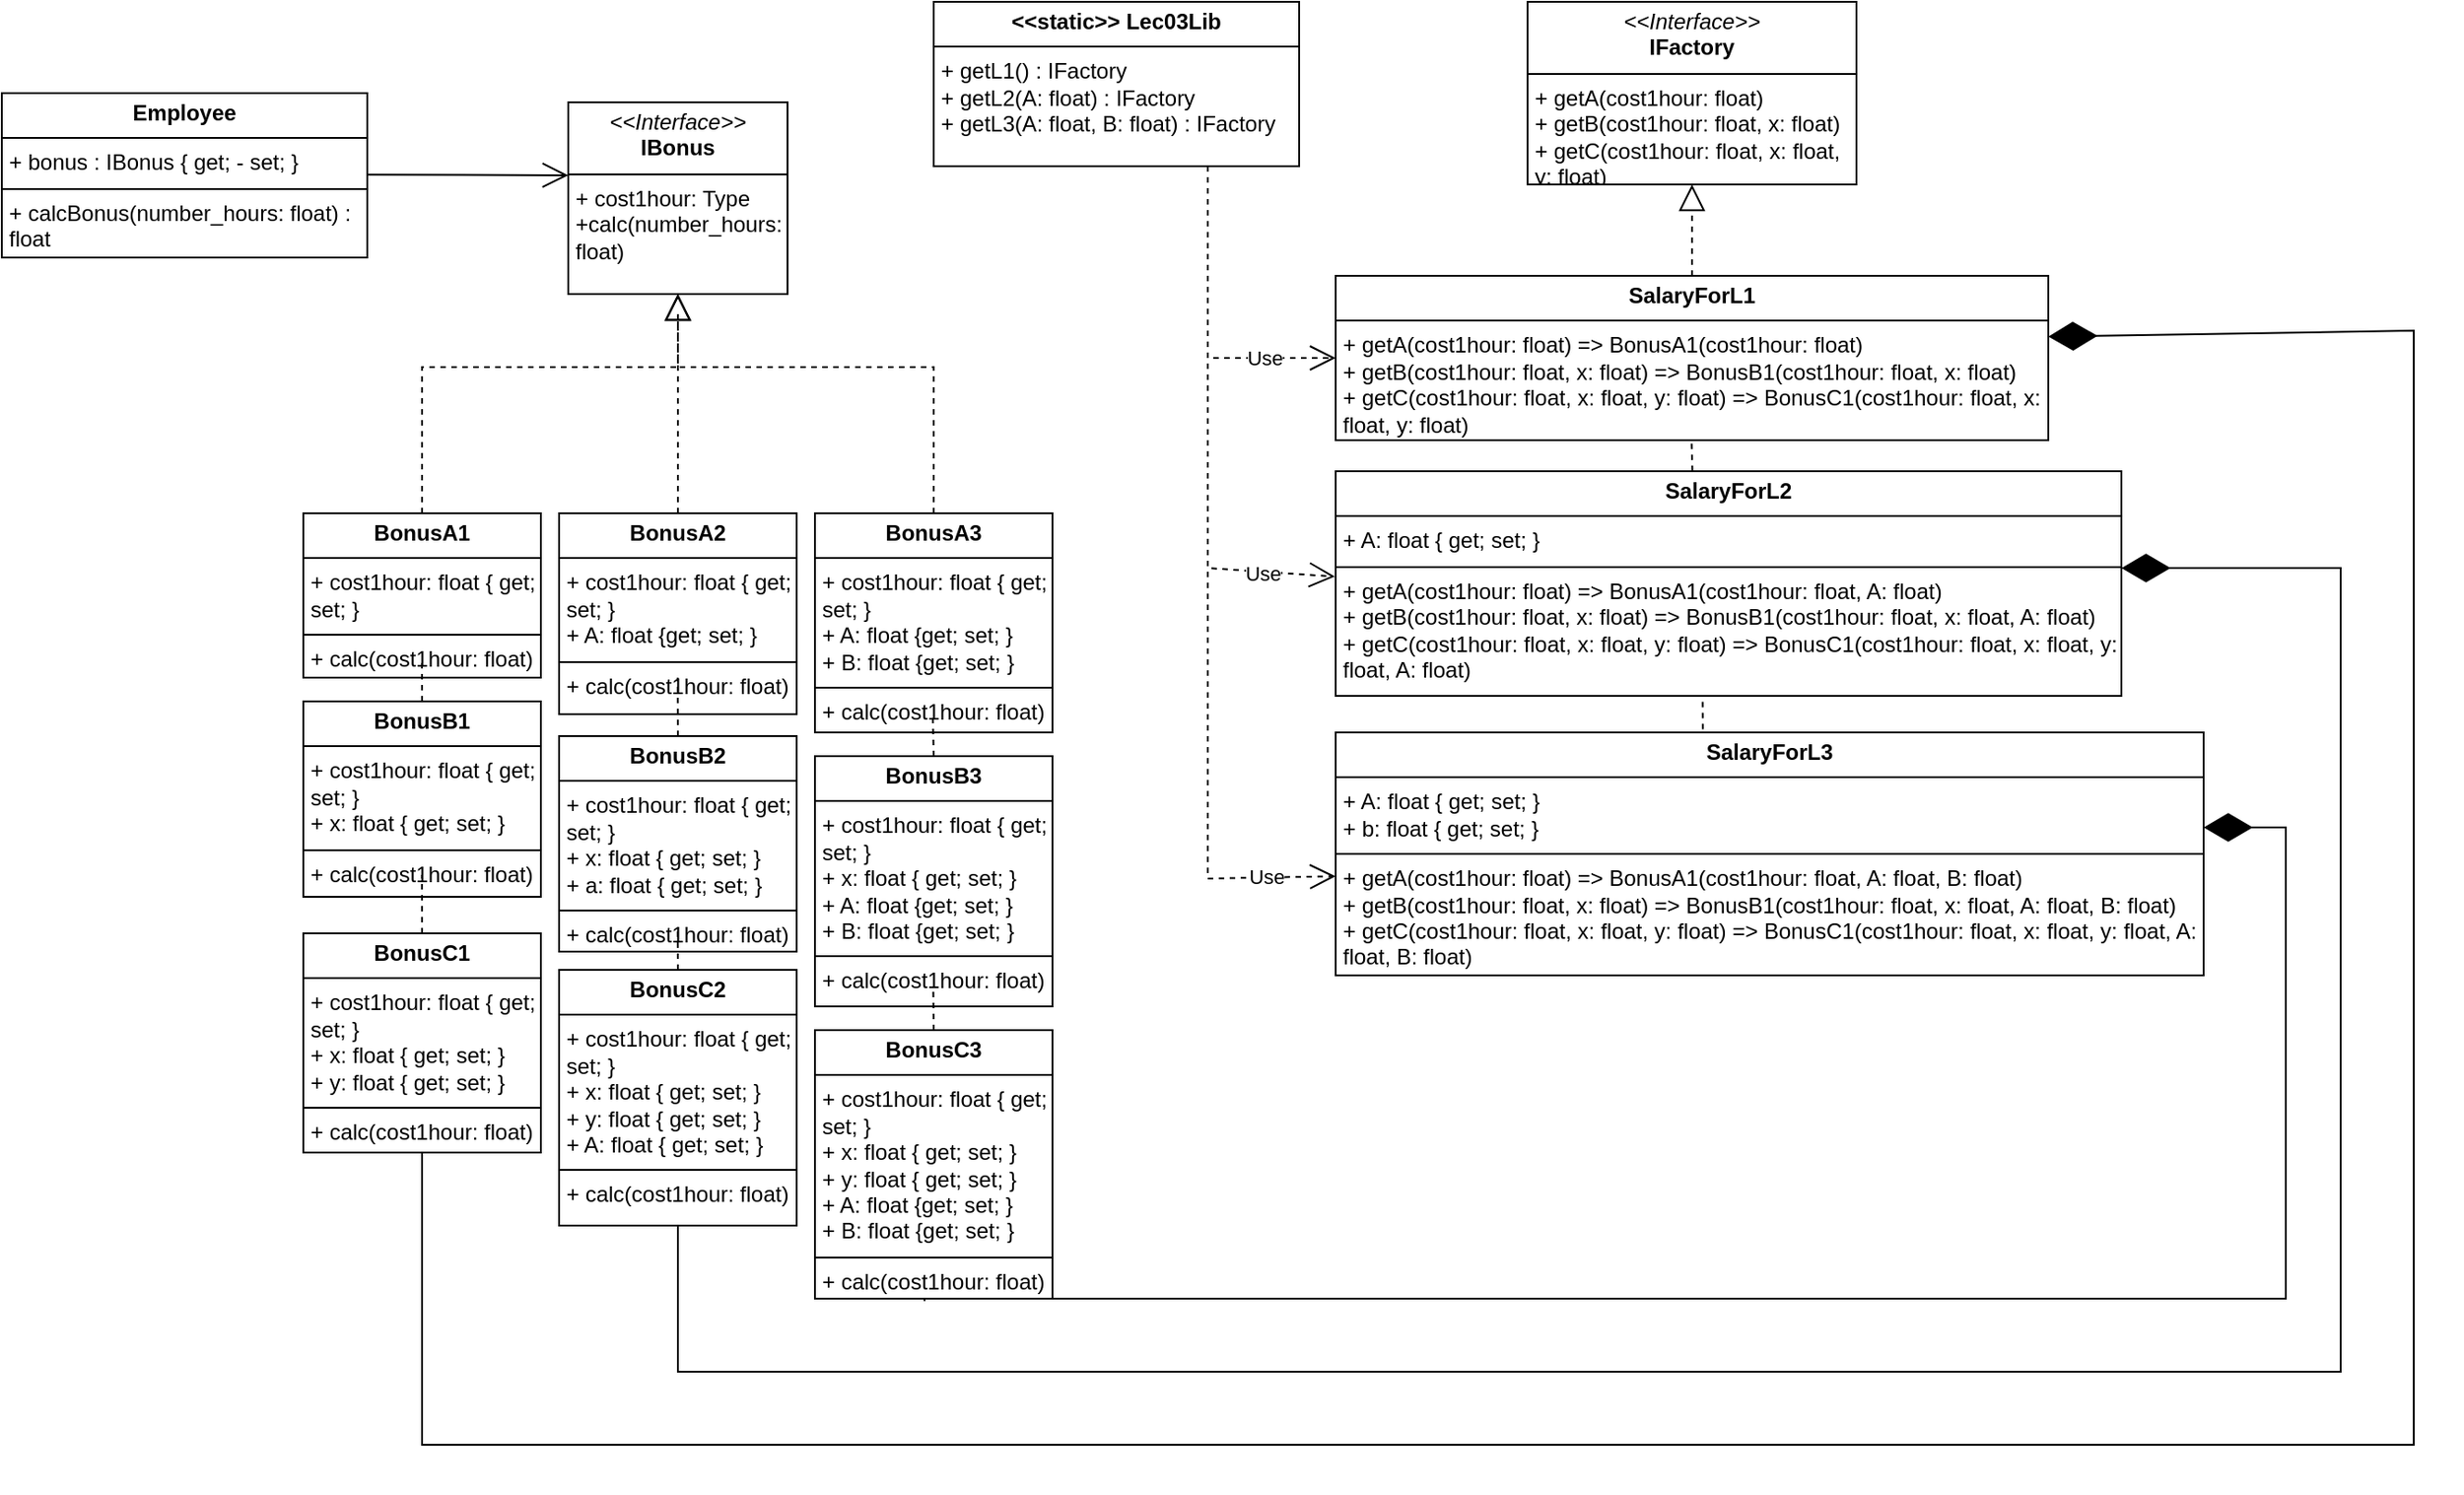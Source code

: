 <mxfile version="24.7.17">
  <diagram name="Страница — 1" id="ndeBLU3Q60oUS92ifmL3">
    <mxGraphModel dx="1050" dy="581" grid="1" gridSize="10" guides="1" tooltips="1" connect="1" arrows="1" fold="1" page="1" pageScale="1" pageWidth="10000" pageHeight="10000" math="0" shadow="0">
      <root>
        <mxCell id="0" />
        <mxCell id="1" parent="0" />
        <mxCell id="IR6croPydO8HilPU1B2K-1" value="&lt;p style=&quot;margin:0px;margin-top:4px;text-align:center;&quot;&gt;&lt;i&gt;&amp;lt;&amp;lt;Interface&amp;gt;&amp;gt;&lt;/i&gt;&lt;br&gt;&lt;b&gt;IBonus&lt;/b&gt;&lt;/p&gt;&lt;hr size=&quot;1&quot; style=&quot;border-style:solid;&quot;&gt;&lt;p style=&quot;margin:0px;margin-left:4px;&quot;&gt;+ cost1hour: Type&lt;br&gt;+calc(number_hours: float)&lt;/p&gt;" style="verticalAlign=top;align=left;overflow=fill;html=1;whiteSpace=wrap;" parent="1" vertex="1">
          <mxGeometry x="610" y="245" width="120" height="105" as="geometry" />
        </mxCell>
        <mxCell id="IR6croPydO8HilPU1B2K-2" value="&lt;p style=&quot;margin:0px;margin-top:4px;text-align:center;&quot;&gt;&lt;i&gt;&amp;lt;&amp;lt;Interface&amp;gt;&amp;gt;&lt;/i&gt;&lt;br&gt;&lt;b&gt;IFactory&lt;/b&gt;&lt;/p&gt;&lt;hr size=&quot;1&quot; style=&quot;border-style:solid;&quot;&gt;&lt;p style=&quot;margin:0px;margin-left:4px;&quot;&gt;+ getA(cost1hour: float)&lt;br&gt;&lt;/p&gt;&lt;p style=&quot;margin:0px;margin-left:4px;&quot;&gt;&lt;span style=&quot;background-color: initial;&quot;&gt;+ getB(cost1hour: float, x: float)&lt;br&gt;&lt;/span&gt;&lt;/p&gt;&lt;p style=&quot;margin:0px;margin-left:4px;&quot;&gt;&lt;span style=&quot;background-color: initial;&quot;&gt;+ getC(cost1hour: float, x: float, y: float)&lt;/span&gt;&amp;nbsp;&lt;br&gt;&lt;/p&gt;" style="verticalAlign=top;align=left;overflow=fill;html=1;whiteSpace=wrap;" parent="1" vertex="1">
          <mxGeometry x="1135" y="190" width="180" height="100" as="geometry" />
        </mxCell>
        <mxCell id="IR6croPydO8HilPU1B2K-3" value="&lt;p style=&quot;margin:0px;margin-top:4px;text-align:center;&quot;&gt;&lt;b&gt;SalaryForL1&lt;/b&gt;&lt;/p&gt;&lt;hr size=&quot;1&quot; style=&quot;border-style:solid;&quot;&gt;&lt;p style=&quot;margin:0px;margin-left:4px;&quot;&gt;&lt;/p&gt;&lt;p style=&quot;margin: 0px 0px 0px 4px;&quot;&gt;+ getA(cost1hour: float) =&amp;gt; BonusA1(cost1hour: float)&amp;nbsp;&lt;br&gt;&lt;/p&gt;&lt;p style=&quot;margin: 0px 0px 0px 4px;&quot;&gt;&lt;span style=&quot;background-color: initial;&quot;&gt;+ getB(cost1hour: float, x: float)&amp;nbsp;&lt;/span&gt;&lt;span style=&quot;background-color: initial;&quot;&gt;=&amp;gt; BonusB1&lt;/span&gt;&lt;span style=&quot;background-color: initial;&quot;&gt;(cost1hour: float, x: float)&lt;/span&gt;&lt;span style=&quot;background-color: initial;&quot;&gt;&lt;br&gt;&lt;/span&gt;&lt;/p&gt;&lt;p style=&quot;margin: 0px 0px 0px 4px;&quot;&gt;&lt;span style=&quot;background-color: initial;&quot;&gt;+ getC(cost1hour: float, x: float, y: float)&amp;nbsp;&lt;/span&gt;&lt;span style=&quot;background-color: initial;&quot;&gt;=&amp;gt; BonusC1&lt;/span&gt;&lt;span style=&quot;background-color: initial;&quot;&gt;(cost1hour: float, x: float, y: float)&lt;/span&gt;&lt;/p&gt;" style="verticalAlign=top;align=left;overflow=fill;html=1;whiteSpace=wrap;" parent="1" vertex="1">
          <mxGeometry x="1030" y="340" width="390" height="90" as="geometry" />
        </mxCell>
        <mxCell id="IR6croPydO8HilPU1B2K-4" value="&lt;p style=&quot;margin: 4px 0px 0px; text-align: center;&quot;&gt;&lt;b&gt;SalaryForL2&lt;/b&gt;&lt;/p&gt;&lt;hr size=&quot;1&quot; style=&quot;border-style:solid;&quot;&gt;&lt;p style=&quot;margin:0px;margin-left:4px;&quot;&gt;+ &lt;span style=&quot;background-color: initial;&quot;&gt;&lt;/span&gt;&lt;span style=&quot;background-color: initial;&quot; class=&quot;hljs-type&quot;&gt;A: float&lt;/span&gt;&lt;span style=&quot;background-color: initial;&quot;&gt; { get; set; }&lt;/span&gt;&lt;/p&gt;&lt;hr size=&quot;1&quot; style=&quot;border-style:solid;&quot;&gt;&lt;p style=&quot;margin: 0px 0px 0px 4px;&quot;&gt;+ getA(cost1hour: float) =&amp;gt; BonusA1(cost1hour: float, A: float)&amp;nbsp;&lt;br&gt;&lt;/p&gt;&lt;p style=&quot;margin: 0px 0px 0px 4px;&quot;&gt;&lt;span style=&quot;background-color: initial;&quot;&gt;+ getB(cost1hour: float, x: float)&amp;nbsp;&lt;/span&gt;&lt;span style=&quot;background-color: initial;&quot;&gt;=&amp;gt; BonusB1&lt;/span&gt;&lt;span style=&quot;background-color: initial;&quot;&gt;(cost1hour: float, x: float&lt;/span&gt;&lt;span style=&quot;background-color: initial;&quot;&gt;, A: float&lt;/span&gt;&lt;span style=&quot;background-color: initial;&quot;&gt;)&lt;/span&gt;&lt;/p&gt;&lt;p style=&quot;margin: 0px 0px 0px 4px;&quot;&gt;&lt;span style=&quot;background-color: initial;&quot;&gt;+ getC(cost1hour: float, x: float, y: float)&amp;nbsp;&lt;/span&gt;&lt;span style=&quot;background-color: initial;&quot;&gt;=&amp;gt; BonusC1&lt;/span&gt;&lt;span style=&quot;background-color: initial;&quot;&gt;(cost1hour: float, x: float, y: float&lt;/span&gt;&lt;span style=&quot;background-color: initial;&quot;&gt;, A: float&lt;/span&gt;&lt;span style=&quot;background-color: initial;&quot;&gt;)&lt;/span&gt;&lt;/p&gt;" style="verticalAlign=top;align=left;overflow=fill;html=1;whiteSpace=wrap;" parent="1" vertex="1">
          <mxGeometry x="1030" y="447" width="430" height="123" as="geometry" />
        </mxCell>
        <mxCell id="IR6croPydO8HilPU1B2K-5" value="&lt;p style=&quot;margin: 4px 0px 0px; text-align: center;&quot;&gt;&lt;b&gt;SalaryForL3&lt;/b&gt;&lt;/p&gt;&lt;hr size=&quot;1&quot; style=&quot;border-style:solid;&quot;&gt;&lt;p style=&quot;margin:0px;margin-left:4px;&quot;&gt;+ &lt;span style=&quot;background-color: initial;&quot;&gt;&lt;/span&gt;&lt;span style=&quot;background-color: initial;&quot; class=&quot;hljs-type&quot;&gt;A: float&lt;/span&gt;&lt;span style=&quot;background-color: initial;&quot;&gt; { get; set; }&lt;br&gt;&lt;/span&gt;+ b&lt;span style=&quot;background-color: initial;&quot;&gt;:&amp;nbsp;&lt;/span&gt;&lt;span style=&quot;background-color: initial;&quot; class=&quot;hljs-type&quot;&gt;float&lt;/span&gt;&lt;span style=&quot;background-color: initial;&quot;&gt;&amp;nbsp;{ get; set; }&lt;/span&gt;&lt;span style=&quot;background-color: initial;&quot;&gt;&lt;br&gt;&lt;/span&gt;&lt;/p&gt;&lt;hr size=&quot;1&quot; style=&quot;border-style:solid;&quot;&gt;&lt;p style=&quot;margin: 0px 0px 0px 4px;&quot;&gt;+ getA(cost1hour: float) =&amp;gt; BonusA1(cost1hour: float, A: float&lt;span style=&quot;background-color: initial;&quot;&gt;, B: float&lt;/span&gt;&lt;span style=&quot;background-color: initial;&quot;&gt;)&amp;nbsp;&lt;/span&gt;&lt;/p&gt;&lt;p style=&quot;margin: 0px 0px 0px 4px;&quot;&gt;&lt;span style=&quot;background-color: initial;&quot;&gt;+ getB(cost1hour: float, x: float)&amp;nbsp;&lt;/span&gt;&lt;span style=&quot;background-color: initial;&quot;&gt;=&amp;gt; BonusB1&lt;/span&gt;&lt;span style=&quot;background-color: initial;&quot;&gt;(cost1hour: float, x: float&lt;/span&gt;&lt;span style=&quot;background-color: initial;&quot;&gt;, A: float&lt;/span&gt;&lt;span style=&quot;background-color: initial;&quot;&gt;, B: float&lt;/span&gt;&lt;span style=&quot;background-color: initial;&quot;&gt;)&lt;/span&gt;&lt;/p&gt;&lt;p style=&quot;margin: 0px 0px 0px 4px;&quot;&gt;&lt;span style=&quot;background-color: initial;&quot;&gt;+ getC(cost1hour: float, x: float, y: float)&amp;nbsp;&lt;/span&gt;&lt;span style=&quot;background-color: initial;&quot;&gt;=&amp;gt; BonusC1&lt;/span&gt;&lt;span style=&quot;background-color: initial;&quot;&gt;(cost1hour: float, x: float, y: float&lt;/span&gt;&lt;span style=&quot;background-color: initial;&quot;&gt;, A: float&lt;/span&gt;&lt;span style=&quot;background-color: initial;&quot;&gt;, B: float&lt;/span&gt;&lt;span style=&quot;background-color: initial;&quot;&gt;)&lt;/span&gt;&lt;/p&gt;" style="verticalAlign=top;align=left;overflow=fill;html=1;whiteSpace=wrap;" parent="1" vertex="1">
          <mxGeometry x="1030" y="590" width="475" height="133" as="geometry" />
        </mxCell>
        <mxCell id="IR6croPydO8HilPU1B2K-6" value="" style="endArrow=block;dashed=1;endFill=0;endSize=12;html=1;rounded=0;exitX=0.5;exitY=0;exitDx=0;exitDy=0;entryX=0.5;entryY=1;entryDx=0;entryDy=0;" parent="1" source="IR6croPydO8HilPU1B2K-3" target="IR6croPydO8HilPU1B2K-2" edge="1">
          <mxGeometry width="160" relative="1" as="geometry">
            <mxPoint x="1340" y="330" as="sourcePoint" />
            <mxPoint x="1180" y="330" as="targetPoint" />
          </mxGeometry>
        </mxCell>
        <mxCell id="IR6croPydO8HilPU1B2K-8" value="&lt;p style=&quot;margin:0px;margin-top:4px;text-align:center;&quot;&gt;&lt;b&gt;BonusA2&lt;/b&gt;&lt;/p&gt;&lt;hr size=&quot;1&quot; style=&quot;border-style:solid;&quot;&gt;&lt;p style=&quot;margin:0px;margin-left:4px;&quot;&gt;+ cost1hour: float { get; set; }&lt;br&gt;+ A: float {get; set; }&lt;/p&gt;&lt;hr size=&quot;1&quot; style=&quot;border-style:solid;&quot;&gt;&lt;p style=&quot;margin:0px;margin-left:4px;&quot;&gt;+ calc(cost1hour: float)&lt;/p&gt;" style="verticalAlign=top;align=left;overflow=fill;html=1;whiteSpace=wrap;" parent="1" vertex="1">
          <mxGeometry x="605" y="470" width="130" height="110" as="geometry" />
        </mxCell>
        <mxCell id="IR6croPydO8HilPU1B2K-9" value="&lt;p style=&quot;margin:0px;margin-top:4px;text-align:center;&quot;&gt;&lt;b&gt;BonusB2&lt;/b&gt;&lt;/p&gt;&lt;hr size=&quot;1&quot; style=&quot;border-style:solid;&quot;&gt;&lt;p style=&quot;margin:0px;margin-left:4px;&quot;&gt;+ cost1hour: float { get; set; }&lt;br&gt;+ x: float { get; set; }&lt;br&gt;+ a: float { get; set; }&lt;/p&gt;&lt;hr size=&quot;1&quot; style=&quot;border-style:solid;&quot;&gt;&lt;p style=&quot;margin:0px;margin-left:4px;&quot;&gt;+ calc(cost1hour: float)&lt;/p&gt;" style="verticalAlign=top;align=left;overflow=fill;html=1;whiteSpace=wrap;" parent="1" vertex="1">
          <mxGeometry x="605" y="592" width="130" height="118" as="geometry" />
        </mxCell>
        <mxCell id="IR6croPydO8HilPU1B2K-10" value="&lt;p style=&quot;margin:0px;margin-top:4px;text-align:center;&quot;&gt;&lt;b&gt;BonusC2&lt;/b&gt;&lt;/p&gt;&lt;hr size=&quot;1&quot; style=&quot;border-style:solid;&quot;&gt;&lt;p style=&quot;margin:0px;margin-left:4px;&quot;&gt;+ cost1hour: float { get; set; }&lt;br&gt;+ x: float { get; set; }&lt;br&gt;+ y: float { get; set; }&lt;br&gt;+ A: float { get; set; }&lt;/p&gt;&lt;hr size=&quot;1&quot; style=&quot;border-style:solid;&quot;&gt;&lt;p style=&quot;margin:0px;margin-left:4px;&quot;&gt;+ calc(cost1hour: float)&lt;/p&gt;" style="verticalAlign=top;align=left;overflow=fill;html=1;whiteSpace=wrap;" parent="1" vertex="1">
          <mxGeometry x="605" y="720" width="130" height="140" as="geometry" />
        </mxCell>
        <mxCell id="IR6croPydO8HilPU1B2K-11" value="&lt;p style=&quot;margin:0px;margin-top:4px;text-align:center;&quot;&gt;&lt;b&gt;BonusA3&lt;/b&gt;&lt;/p&gt;&lt;hr size=&quot;1&quot; style=&quot;border-style:solid;&quot;&gt;&lt;p style=&quot;margin:0px;margin-left:4px;&quot;&gt;+ cost1hour: float { get; set; }&lt;br&gt;+ A: float {get; set; }&lt;br&gt;+ B: float {get; set; }&lt;br&gt;&lt;/p&gt;&lt;hr size=&quot;1&quot; style=&quot;border-style:solid;&quot;&gt;&lt;p style=&quot;margin:0px;margin-left:4px;&quot;&gt;+ calc(cost1hour: float)&lt;/p&gt;" style="verticalAlign=top;align=left;overflow=fill;html=1;whiteSpace=wrap;" parent="1" vertex="1">
          <mxGeometry x="745" y="470" width="130" height="120" as="geometry" />
        </mxCell>
        <mxCell id="IR6croPydO8HilPU1B2K-12" value="&lt;p style=&quot;margin:0px;margin-top:4px;text-align:center;&quot;&gt;&lt;b&gt;BonusB3&lt;/b&gt;&lt;/p&gt;&lt;hr size=&quot;1&quot; style=&quot;border-style:solid;&quot;&gt;&lt;p style=&quot;margin:0px;margin-left:4px;&quot;&gt;+ cost1hour: float { get; set; }&lt;br&gt;+ x: float { get; set; }&lt;br&gt;+ A: float {get; set; }&lt;br&gt;+ B: float {get; set; }&lt;br&gt;&lt;/p&gt;&lt;hr size=&quot;1&quot; style=&quot;border-style:solid;&quot;&gt;&lt;p style=&quot;margin:0px;margin-left:4px;&quot;&gt;+ calc(cost1hour: float)&lt;/p&gt;" style="verticalAlign=top;align=left;overflow=fill;html=1;whiteSpace=wrap;" parent="1" vertex="1">
          <mxGeometry x="745" y="603" width="130" height="137" as="geometry" />
        </mxCell>
        <mxCell id="IR6croPydO8HilPU1B2K-13" value="&lt;p style=&quot;margin:0px;margin-top:4px;text-align:center;&quot;&gt;&lt;b&gt;BonusC3&lt;/b&gt;&lt;/p&gt;&lt;hr size=&quot;1&quot; style=&quot;border-style:solid;&quot;&gt;&lt;p style=&quot;margin:0px;margin-left:4px;&quot;&gt;+ cost1hour: float { get; set; }&lt;br&gt;+ x: float { get; set; }&lt;br&gt;+ y: float { get; set; }&lt;br&gt;+ A: float {get; set; }&lt;br&gt;+ B: float {get; set; }&lt;br&gt;&lt;/p&gt;&lt;hr size=&quot;1&quot; style=&quot;border-style:solid;&quot;&gt;&lt;p style=&quot;margin:0px;margin-left:4px;&quot;&gt;+ calc(cost1hour: float)&lt;/p&gt;" style="verticalAlign=top;align=left;overflow=fill;html=1;whiteSpace=wrap;" parent="1" vertex="1">
          <mxGeometry x="745" y="753" width="130" height="147" as="geometry" />
        </mxCell>
        <mxCell id="IR6croPydO8HilPU1B2K-14" value="&lt;p style=&quot;margin:0px;margin-top:4px;text-align:center;&quot;&gt;&lt;b&gt;BonusA1&lt;/b&gt;&lt;/p&gt;&lt;hr size=&quot;1&quot; style=&quot;border-style:solid;&quot;&gt;&lt;p style=&quot;margin:0px;margin-left:4px;&quot;&gt;+ cost1hour: float { get; set; }&lt;/p&gt;&lt;hr size=&quot;1&quot; style=&quot;border-style:solid;&quot;&gt;&lt;p style=&quot;margin:0px;margin-left:4px;&quot;&gt;+ calc(cost1hour: float)&lt;/p&gt;" style="verticalAlign=top;align=left;overflow=fill;html=1;whiteSpace=wrap;" parent="1" vertex="1">
          <mxGeometry x="465" y="470" width="130" height="90" as="geometry" />
        </mxCell>
        <mxCell id="IR6croPydO8HilPU1B2K-15" value="&lt;p style=&quot;margin:0px;margin-top:4px;text-align:center;&quot;&gt;&lt;b&gt;BonusB1&lt;/b&gt;&lt;/p&gt;&lt;hr size=&quot;1&quot; style=&quot;border-style:solid;&quot;&gt;&lt;p style=&quot;margin:0px;margin-left:4px;&quot;&gt;+ cost1hour: float { get; set; }&lt;br&gt;+ x: float { get; set; }&lt;br&gt;&lt;/p&gt;&lt;hr size=&quot;1&quot; style=&quot;border-style:solid;&quot;&gt;&lt;p style=&quot;margin:0px;margin-left:4px;&quot;&gt;+ calc(cost1hour: float)&lt;/p&gt;" style="verticalAlign=top;align=left;overflow=fill;html=1;whiteSpace=wrap;" parent="1" vertex="1">
          <mxGeometry x="465" y="573" width="130" height="107" as="geometry" />
        </mxCell>
        <mxCell id="IR6croPydO8HilPU1B2K-16" value="&lt;p style=&quot;margin:0px;margin-top:4px;text-align:center;&quot;&gt;&lt;b&gt;BonusC1&lt;/b&gt;&lt;/p&gt;&lt;hr size=&quot;1&quot; style=&quot;border-style:solid;&quot;&gt;&lt;p style=&quot;margin:0px;margin-left:4px;&quot;&gt;+ cost1hour: float { get; set; }&lt;br&gt;+ x: float { get; set; }&lt;br&gt;+ y: float { get; set; }&lt;br&gt;&lt;/p&gt;&lt;hr size=&quot;1&quot; style=&quot;border-style:solid;&quot;&gt;&lt;p style=&quot;margin:0px;margin-left:4px;&quot;&gt;+ calc(cost1hour: float)&lt;/p&gt;" style="verticalAlign=top;align=left;overflow=fill;html=1;whiteSpace=wrap;" parent="1" vertex="1">
          <mxGeometry x="465" y="700" width="130" height="120" as="geometry" />
        </mxCell>
        <mxCell id="IR6croPydO8HilPU1B2K-18" value="&lt;p style=&quot;margin:0px;margin-top:4px;text-align:center;&quot;&gt;&lt;b&gt;Employee&lt;/b&gt;&lt;/p&gt;&lt;hr size=&quot;1&quot; style=&quot;border-style:solid;&quot;&gt;&lt;p style=&quot;margin:0px;margin-left:4px;&quot;&gt;+ bonus : IBonus { get; - set; }&lt;/p&gt;&lt;hr size=&quot;1&quot; style=&quot;border-style:solid;&quot;&gt;&lt;p style=&quot;margin:0px;margin-left:4px;&quot;&gt;+ calcBonus(number_hours: float) : float&lt;/p&gt;" style="verticalAlign=top;align=left;overflow=fill;html=1;whiteSpace=wrap;" parent="1" vertex="1">
          <mxGeometry x="300" y="240" width="200" height="90" as="geometry" />
        </mxCell>
        <mxCell id="IR6croPydO8HilPU1B2K-19" value="&lt;p style=&quot;margin:0px;margin-top:4px;text-align:center;&quot;&gt;&lt;b&gt;&amp;lt;&amp;lt;static&amp;gt;&amp;gt; Lec03Lib&lt;/b&gt;&lt;/p&gt;&lt;hr size=&quot;1&quot; style=&quot;border-style:solid;&quot;&gt;&lt;p style=&quot;margin:0px;margin-left:4px;&quot;&gt;+ getL1() : IFactory&lt;br&gt;+ getL2(A: float) : IFactory&lt;br&gt;+ getL3(A&lt;span style=&quot;background-color: initial;&quot;&gt;: float, B&lt;/span&gt;&lt;span style=&quot;background-color: initial;&quot;&gt;: float&lt;/span&gt;&lt;span style=&quot;background-color: initial;&quot;&gt;) : IFactory&lt;/span&gt;&lt;/p&gt;" style="verticalAlign=top;align=left;overflow=fill;html=1;whiteSpace=wrap;" parent="1" vertex="1">
          <mxGeometry x="810" y="190" width="200" height="90" as="geometry" />
        </mxCell>
        <mxCell id="IR6croPydO8HilPU1B2K-20" value="" style="endArrow=open;endFill=1;endSize=12;html=1;rounded=0;" parent="1" edge="1">
          <mxGeometry width="160" relative="1" as="geometry">
            <mxPoint x="500" y="284.57" as="sourcePoint" />
            <mxPoint x="610" y="285" as="targetPoint" />
          </mxGeometry>
        </mxCell>
        <mxCell id="IR6croPydO8HilPU1B2K-23" value="" style="endArrow=block;dashed=1;endFill=0;endSize=12;html=1;rounded=0;exitX=0.5;exitY=0;exitDx=0;exitDy=0;entryX=0.5;entryY=1;entryDx=0;entryDy=0;" parent="1" target="IR6croPydO8HilPU1B2K-1" edge="1" source="IR6croPydO8HilPU1B2K-8">
          <mxGeometry width="160" relative="1" as="geometry">
            <mxPoint x="669.74" y="447" as="sourcePoint" />
            <mxPoint x="669.74" y="387" as="targetPoint" />
          </mxGeometry>
        </mxCell>
        <mxCell id="IR6croPydO8HilPU1B2K-24" value="" style="endArrow=block;dashed=1;endFill=0;endSize=12;html=1;rounded=0;exitX=0.5;exitY=0;exitDx=0;exitDy=0;" parent="1" edge="1" source="IR6croPydO8HilPU1B2K-11">
          <mxGeometry width="160" relative="1" as="geometry">
            <mxPoint x="809.49" y="447" as="sourcePoint" />
            <mxPoint x="670" y="350" as="targetPoint" />
            <Array as="points">
              <mxPoint x="810" y="390" />
              <mxPoint x="670" y="390" />
              <mxPoint x="670" y="360" />
            </Array>
          </mxGeometry>
        </mxCell>
        <mxCell id="IR6croPydO8HilPU1B2K-25" value="" style="endArrow=block;dashed=1;endFill=0;endSize=12;html=1;rounded=0;exitX=0.5;exitY=0;exitDx=0;exitDy=0;entryX=0.5;entryY=1;entryDx=0;entryDy=0;" parent="1" source="IR6croPydO8HilPU1B2K-14" target="IR6croPydO8HilPU1B2K-1" edge="1">
          <mxGeometry width="160" relative="1" as="geometry">
            <mxPoint x="529.74" y="440" as="sourcePoint" />
            <mxPoint x="529.74" y="380" as="targetPoint" />
            <Array as="points">
              <mxPoint x="530" y="390" />
              <mxPoint x="580" y="390" />
              <mxPoint x="670" y="390" />
            </Array>
          </mxGeometry>
        </mxCell>
        <mxCell id="IR6croPydO8HilPU1B2K-26" value="" style="endArrow=none;dashed=1;endFill=0;endSize=12;html=1;rounded=0;" parent="1" edge="1">
          <mxGeometry width="160" relative="1" as="geometry">
            <mxPoint x="810" y="603" as="sourcePoint" />
            <mxPoint x="809.49" y="580" as="targetPoint" />
          </mxGeometry>
        </mxCell>
        <mxCell id="IR6croPydO8HilPU1B2K-27" value="" style="endArrow=none;dashed=1;endFill=0;endSize=12;html=1;rounded=0;exitX=0.5;exitY=0;exitDx=0;exitDy=0;" parent="1" source="IR6croPydO8HilPU1B2K-13" edge="1">
          <mxGeometry width="160" relative="1" as="geometry">
            <mxPoint x="809.75" y="750" as="sourcePoint" />
            <mxPoint x="809.75" y="730" as="targetPoint" />
          </mxGeometry>
        </mxCell>
        <mxCell id="IR6croPydO8HilPU1B2K-28" value="" style="endArrow=none;dashed=1;endFill=0;endSize=12;html=1;rounded=0;exitX=0.5;exitY=0;exitDx=0;exitDy=0;" parent="1" source="IR6croPydO8HilPU1B2K-10" edge="1">
          <mxGeometry width="160" relative="1" as="geometry">
            <mxPoint x="669.88" y="717" as="sourcePoint" />
            <mxPoint x="669.88" y="697" as="targetPoint" />
          </mxGeometry>
        </mxCell>
        <mxCell id="IR6croPydO8HilPU1B2K-29" value="" style="endArrow=none;dashed=1;endFill=0;endSize=12;html=1;rounded=0;exitX=0.5;exitY=0;exitDx=0;exitDy=0;" parent="1" source="IR6croPydO8HilPU1B2K-9" edge="1">
          <mxGeometry width="160" relative="1" as="geometry">
            <mxPoint x="669.88" y="580" as="sourcePoint" />
            <mxPoint x="669.88" y="560" as="targetPoint" />
          </mxGeometry>
        </mxCell>
        <mxCell id="IR6croPydO8HilPU1B2K-30" value="" style="endArrow=none;dashed=1;endFill=0;endSize=12;html=1;rounded=0;exitX=0.5;exitY=0;exitDx=0;exitDy=0;" parent="1" source="IR6croPydO8HilPU1B2K-15" edge="1">
          <mxGeometry width="160" relative="1" as="geometry">
            <mxPoint x="529.88" y="570" as="sourcePoint" />
            <mxPoint x="529.88" y="550" as="targetPoint" />
          </mxGeometry>
        </mxCell>
        <mxCell id="IR6croPydO8HilPU1B2K-31" value="" style="endArrow=none;dashed=1;endFill=0;endSize=12;html=1;rounded=0;exitX=0.5;exitY=0;exitDx=0;exitDy=0;" parent="1" source="IR6croPydO8HilPU1B2K-16" edge="1">
          <mxGeometry width="160" relative="1" as="geometry">
            <mxPoint x="529.88" y="688" as="sourcePoint" />
            <mxPoint x="529.88" y="668" as="targetPoint" />
          </mxGeometry>
        </mxCell>
        <mxCell id="IR6croPydO8HilPU1B2K-32" value="Use" style="endArrow=open;endSize=12;dashed=1;html=1;rounded=0;exitX=0.75;exitY=1;exitDx=0;exitDy=0;entryX=0;entryY=0.5;entryDx=0;entryDy=0;" parent="1" source="IR6croPydO8HilPU1B2K-19" target="IR6croPydO8HilPU1B2K-3" edge="1">
          <mxGeometry x="0.556" width="160" relative="1" as="geometry">
            <mxPoint x="900" y="300" as="sourcePoint" />
            <mxPoint x="1060" y="300" as="targetPoint" />
            <Array as="points">
              <mxPoint x="960" y="385" />
            </Array>
            <mxPoint as="offset" />
          </mxGeometry>
        </mxCell>
        <mxCell id="IR6croPydO8HilPU1B2K-33" value="Use" style="endArrow=open;endSize=12;dashed=1;html=1;rounded=0;exitX=0.75;exitY=1;exitDx=0;exitDy=0;entryX=-0.001;entryY=0.469;entryDx=0;entryDy=0;entryPerimeter=0;" parent="1" source="IR6croPydO8HilPU1B2K-19" target="IR6croPydO8HilPU1B2K-4" edge="1">
          <mxGeometry x="0.727" y="-1" width="160" relative="1" as="geometry">
            <mxPoint x="940" y="280" as="sourcePoint" />
            <mxPoint x="1010" y="390" as="targetPoint" />
            <Array as="points">
              <mxPoint x="960" y="410" />
              <mxPoint x="960" y="500" />
            </Array>
            <mxPoint as="offset" />
          </mxGeometry>
        </mxCell>
        <mxCell id="IR6croPydO8HilPU1B2K-34" value="Use" style="endArrow=open;endSize=12;dashed=1;html=1;rounded=0;exitX=0.75;exitY=1;exitDx=0;exitDy=0;entryX=0;entryY=0.592;entryDx=0;entryDy=0;entryPerimeter=0;" parent="1" source="IR6croPydO8HilPU1B2K-19" target="IR6croPydO8HilPU1B2K-5" edge="1">
          <mxGeometry x="0.835" width="160" relative="1" as="geometry">
            <mxPoint x="955" y="527" as="sourcePoint" />
            <mxPoint x="1025" y="637" as="targetPoint" />
            <Array as="points">
              <mxPoint x="960" y="670" />
            </Array>
            <mxPoint as="offset" />
          </mxGeometry>
        </mxCell>
        <mxCell id="IR6croPydO8HilPU1B2K-35" value="" style="endArrow=none;dashed=1;endFill=0;endSize=12;html=1;rounded=0;exitX=0.454;exitY=-0.001;exitDx=0;exitDy=0;exitPerimeter=0;" parent="1" source="IR6croPydO8HilPU1B2K-4" edge="1">
          <mxGeometry width="160" relative="1" as="geometry">
            <mxPoint x="1225" y="450" as="sourcePoint" />
            <mxPoint x="1224.75" y="430" as="targetPoint" />
          </mxGeometry>
        </mxCell>
        <mxCell id="IR6croPydO8HilPU1B2K-36" value="" style="endArrow=none;dashed=1;endFill=0;endSize=12;html=1;rounded=0;exitX=0.423;exitY=-0.013;exitDx=0;exitDy=0;exitPerimeter=0;entryX=0.467;entryY=1.003;entryDx=0;entryDy=0;entryPerimeter=0;" parent="1" source="IR6croPydO8HilPU1B2K-5" target="IR6croPydO8HilPU1B2K-4" edge="1">
          <mxGeometry width="160" relative="1" as="geometry">
            <mxPoint x="1225.13" y="580" as="sourcePoint" />
            <mxPoint x="1224.88" y="563" as="targetPoint" />
          </mxGeometry>
        </mxCell>
        <mxCell id="IR6croPydO8HilPU1B2K-37" value="" style="endArrow=diamondThin;endFill=1;endSize=24;html=1;rounded=0;entryX=1;entryY=0.5;entryDx=0;entryDy=0;exitX=0.461;exitY=1.009;exitDx=0;exitDy=0;exitPerimeter=0;" parent="1" source="IR6croPydO8HilPU1B2K-13" edge="1">
          <mxGeometry width="160" relative="1" as="geometry">
            <mxPoint x="800" y="900" as="sourcePoint" />
            <mxPoint x="1505.0" y="642.0" as="targetPoint" />
            <Array as="points">
              <mxPoint x="805" y="900" />
              <mxPoint x="1550" y="900" />
              <mxPoint x="1550" y="642" />
            </Array>
          </mxGeometry>
        </mxCell>
        <mxCell id="IR6croPydO8HilPU1B2K-39" value="" style="endArrow=diamondThin;endFill=1;endSize=24;html=1;rounded=0;entryX=1;entryY=0.5;entryDx=0;entryDy=0;exitX=0.5;exitY=1;exitDx=0;exitDy=0;" parent="1" source="IR6croPydO8HilPU1B2K-10" edge="1">
          <mxGeometry width="160" relative="1" as="geometry">
            <mxPoint x="760" y="726" as="sourcePoint" />
            <mxPoint x="1460.0" y="500.0" as="targetPoint" />
            <Array as="points">
              <mxPoint x="670" y="940" />
              <mxPoint x="1580" y="940" />
              <mxPoint x="1580" y="500" />
            </Array>
          </mxGeometry>
        </mxCell>
        <mxCell id="IR6croPydO8HilPU1B2K-40" value="" style="endArrow=diamondThin;endFill=1;endSize=24;html=1;rounded=0;entryX=1;entryY=0.37;entryDx=0;entryDy=0;exitX=0.5;exitY=1;exitDx=0;exitDy=0;entryPerimeter=0;" parent="1" source="IR6croPydO8HilPU1B2K-16" target="IR6croPydO8HilPU1B2K-3" edge="1">
          <mxGeometry width="160" relative="1" as="geometry">
            <mxPoint x="715" y="613" as="sourcePoint" />
            <mxPoint x="1415.0" y="387.0" as="targetPoint" />
            <Array as="points">
              <mxPoint x="530" y="980" />
              <mxPoint x="1620" y="980" />
              <mxPoint x="1620" y="370" />
            </Array>
          </mxGeometry>
        </mxCell>
      </root>
    </mxGraphModel>
  </diagram>
</mxfile>
